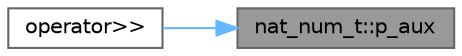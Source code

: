 digraph "nat_num_t::p_aux"
{
 // INTERACTIVE_SVG=YES
 // LATEX_PDF_SIZE
  bgcolor="transparent";
  edge [fontname=Helvetica,fontsize=10,labelfontname=Helvetica,labelfontsize=10];
  node [fontname=Helvetica,fontsize=10,shape=box,height=0.2,width=0.4];
  rankdir="RL";
  Node1 [label="nat_num_t::p_aux",height=0.2,width=0.4,color="gray40", fillcolor="grey60", style="filled", fontcolor="black",tooltip=" "];
  Node1 -> Node2 [dir="back",color="steelblue1",style="solid"];
  Node2 [label="operator\>\>",height=0.2,width=0.4,color="grey40", fillcolor="white", style="filled",URL="$nat__num__t_8hpp.html#abb536e9b1b1447052db560972a06adbe",tooltip=" "];
}
